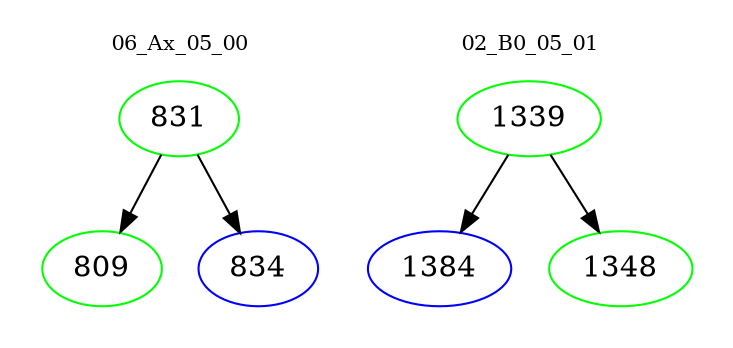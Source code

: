 digraph{
subgraph cluster_0 {
color = white
label = "06_Ax_05_00";
fontsize=10;
T0_831 [label="831", color="green"]
T0_831 -> T0_809 [color="black"]
T0_809 [label="809", color="green"]
T0_831 -> T0_834 [color="black"]
T0_834 [label="834", color="blue"]
}
subgraph cluster_1 {
color = white
label = "02_B0_05_01";
fontsize=10;
T1_1339 [label="1339", color="green"]
T1_1339 -> T1_1384 [color="black"]
T1_1384 [label="1384", color="blue"]
T1_1339 -> T1_1348 [color="black"]
T1_1348 [label="1348", color="green"]
}
}
